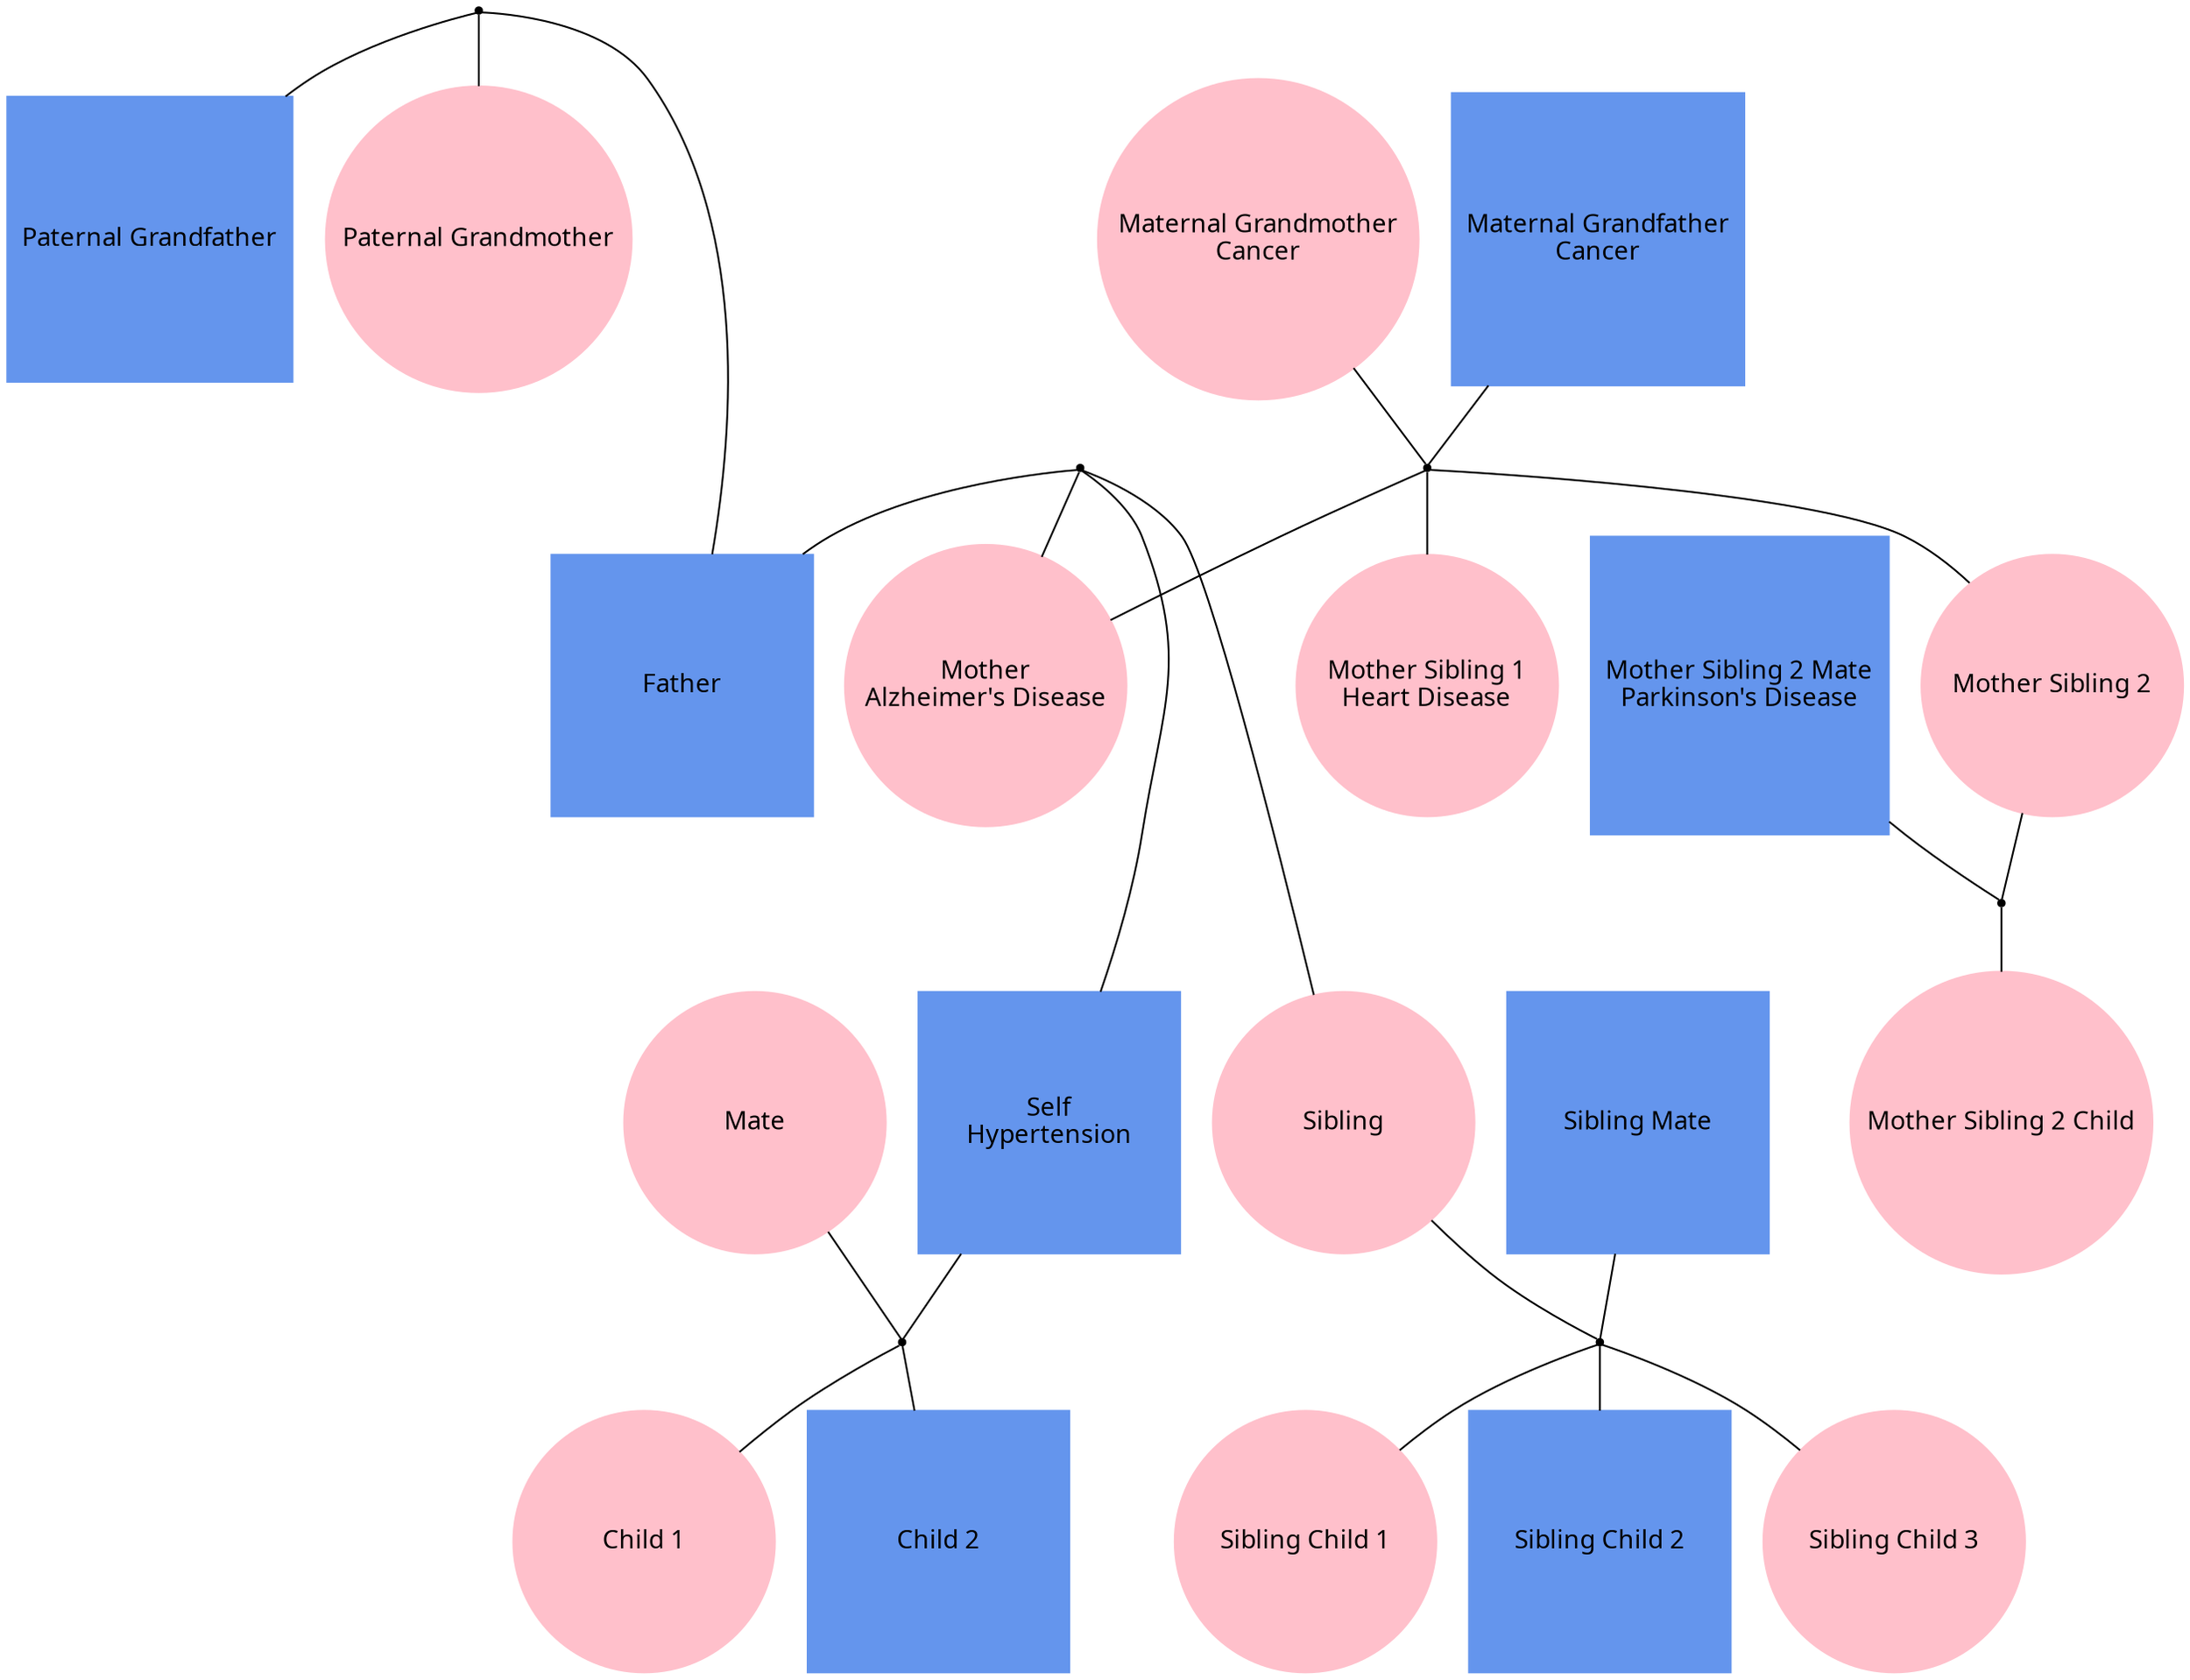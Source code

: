 
graph f8 {
ordering=out;

"Self\nHypertension" [fontname="helvetica:bold", width=2, shape=box, style=filled, regular=1, color="cornflowerblue"];
"Mate" [fontname="helvetica:bold", width=2, shape=oval, style=filled, regular=1, color="pink"];
"Child 1" [fontname="helvetica:bold", width=2, shape=oval, style=filled, regular=1, color="pink"];
"Child 2" [fontname="helvetica:bold", width=2, shape=box, style=filled, regular=1, color="cornflowerblue"];
"Sibling" [fontname="helvetica:bold", width=2, shape=oval, style=filled, regular=1, color="pink"];
"Sibling Mate" [fontname="helvetica:bold", width=2, shape=box, style=filled, regular=1, color="cornflowerblue"];
"Sibling Child 1" [fontname="helvetica:bold", width=2, shape=oval, style=filled, regular=1, color="pink"];
"Sibling Child 2" [fontname="helvetica:bold", width=2, shape=box, style=filled, regular=1, color="cornflowerblue"];
"Sibling Child 3" [fontname="helvetica:bold", width=2, shape=oval, style=filled, regular=1, color="pink"];
"Father" [fontname="helvetica:bold", width=2, shape=box, style=filled, regular=1, color="cornflowerblue"];
"Paternal Grandfather" [fontname="helvetica:bold", width=2, shape=box, style=filled, regular=1, color="cornflowerblue"];
"Paternal Grandmother" [fontname="helvetica:bold", width=2, shape=oval, style=filled, regular=1, color="pink"];
"Mother\nAlzheimer's Disease" [fontname="helvetica:bold", width=2, shape=oval, style=filled, regular=1, color="pink"];
"Mother Sibling 1\nHeart Disease" [fontname="helvetica:bold", width=2, shape=oval, style=filled, regular=1, color="pink"];
"Mother Sibling 2" [fontname="helvetica:bold", width=2, shape=oval, style=filled, regular=1, color="pink"];
"Mother Sibling 2 Mate\nParkinson's Disease" [fontname="helvetica:bold", width=2, shape=box, style=filled, regular=1, color="cornflowerblue"];
"Mother Sibling 2 Child" [fontname="helvetica:bold", width=2, shape=oval, style=filled, regular=1, color="pink"];
"Maternal Grandfather\nCancer" [fontname="helvetica:bold", width=2, shape=box, style=filled, regular=1, color="cornflowerblue"];
"Maternal Grandmother\nCancer" [fontname="helvetica:bold", width=2, shape=oval, style=filled, regular=1, color="pink"];

"self+mate" [shape=point];
"siblingmate+sibling" [shape=point];
"father+mother" [shape=point];
"paternalgrandfather+paternalgrandmother" [shape=point];
"mothersibling2mate+mothersibling2" [shape=point];
"maternalgrandfather+maternalgrandmother" [shape=point];

"Self\nHypertension" -- "self+mate" -- "Mate";
"Sibling Mate" -- "siblingmate+sibling" -- "Sibling";
"Father" -- "father+mother" -- "Mother\nAlzheimer's Disease";
"Paternal Grandfather" -- "paternalgrandfather+paternalgrandmother" -- "Paternal Grandmother";
"Mother Sibling 2 Mate\nParkinson's Disease" -- "mothersibling2mate+mothersibling2" -- "Mother Sibling 2";
"Maternal Grandfather\nCancer" -- "maternalgrandfather+maternalgrandmother" -- "Maternal Grandmother\nCancer";

"father+mother" -- "Self\nHypertension";
"self+mate" -- "Child 1";
"self+mate" -- "Child 2";
"father+mother" -- "Sibling";
"siblingmate+sibling" -- "Sibling Child 1";
"siblingmate+sibling" -- "Sibling Child 2";
"siblingmate+sibling" -- "Sibling Child 3";
"paternalgrandfather+paternalgrandmother" -- "Father";
"maternalgrandfather+maternalgrandmother" -- "Mother\nAlzheimer's Disease";
"maternalgrandfather+maternalgrandmother" -- "Mother Sibling 1\nHeart Disease";
"maternalgrandfather+maternalgrandmother" -- "Mother Sibling 2";
"mothersibling2mate+mothersibling2" -- "Mother Sibling 2 Child";

{rank=same; "Paternal Grandfather" "Paternal Grandmother" "Maternal Grandfather\nCancer" "Maternal Grandmother\nCancer"}
{rank=same; "Father" "Mother\nAlzheimer's Disease" "Mother Sibling 1\nHeart Disease" "Mother Sibling 2" "Mother Sibling 2 Mate\nParkinson's Disease"}
{rank=same; "Self\nHypertension" "Mate" "Sibling" "Sibling Mate" "Mother Sibling 2 Child"}
{rank=same; "Child 1" "Child 2" "Sibling Child 1" "Sibling Child 2" "Sibling Child 3"}
}
    